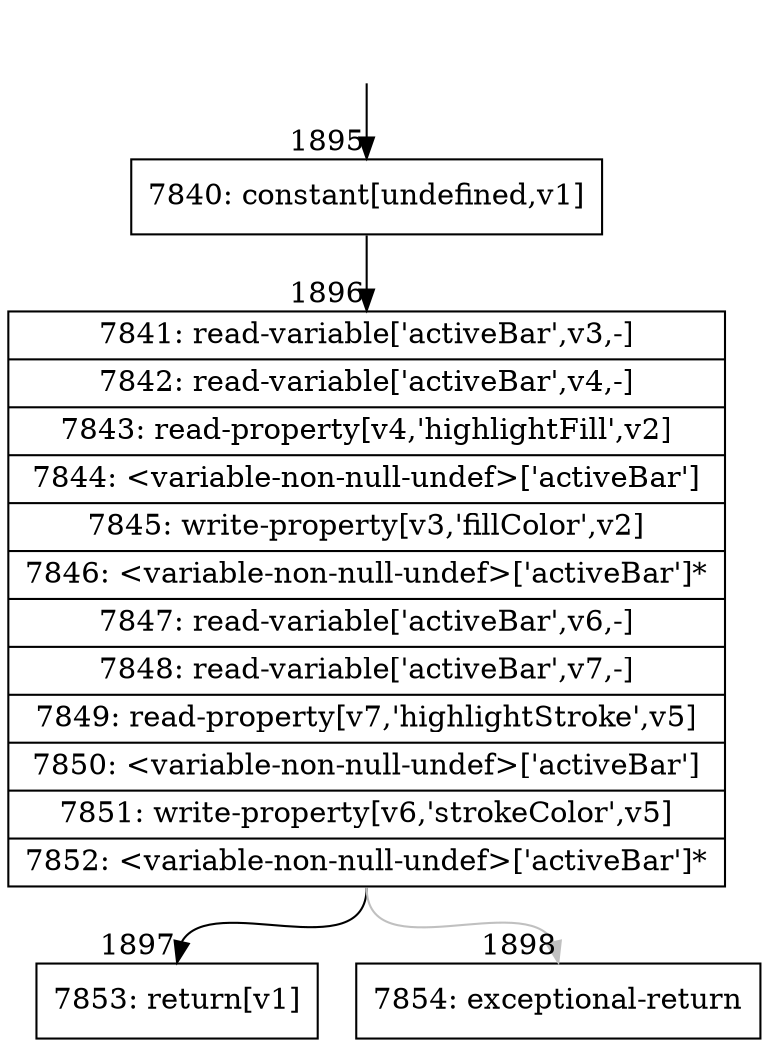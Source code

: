 digraph {
rankdir="TD"
BB_entry173[shape=none,label=""];
BB_entry173 -> BB1895 [tailport=s, headport=n, headlabel="    1895"]
BB1895 [shape=record label="{7840: constant[undefined,v1]}" ] 
BB1895 -> BB1896 [tailport=s, headport=n, headlabel="      1896"]
BB1896 [shape=record label="{7841: read-variable['activeBar',v3,-]|7842: read-variable['activeBar',v4,-]|7843: read-property[v4,'highlightFill',v2]|7844: \<variable-non-null-undef\>['activeBar']|7845: write-property[v3,'fillColor',v2]|7846: \<variable-non-null-undef\>['activeBar']*|7847: read-variable['activeBar',v6,-]|7848: read-variable['activeBar',v7,-]|7849: read-property[v7,'highlightStroke',v5]|7850: \<variable-non-null-undef\>['activeBar']|7851: write-property[v6,'strokeColor',v5]|7852: \<variable-non-null-undef\>['activeBar']*}" ] 
BB1896 -> BB1897 [tailport=s, headport=n, headlabel="      1897"]
BB1896 -> BB1898 [tailport=s, headport=n, color=gray, headlabel="      1898"]
BB1897 [shape=record label="{7853: return[v1]}" ] 
BB1898 [shape=record label="{7854: exceptional-return}" ] 
//#$~ 2109
}

